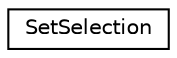 digraph G
{
  edge [fontname="Helvetica",fontsize="10",labelfontname="Helvetica",labelfontsize="10"];
  node [fontname="Helvetica",fontsize="10",shape=record];
  rankdir=LR;
  Node1 [label="SetSelection",height=0.2,width=0.4,color="black", fillcolor="white", style="filled",URL="$de/d87/structSetSelection.html"];
}
